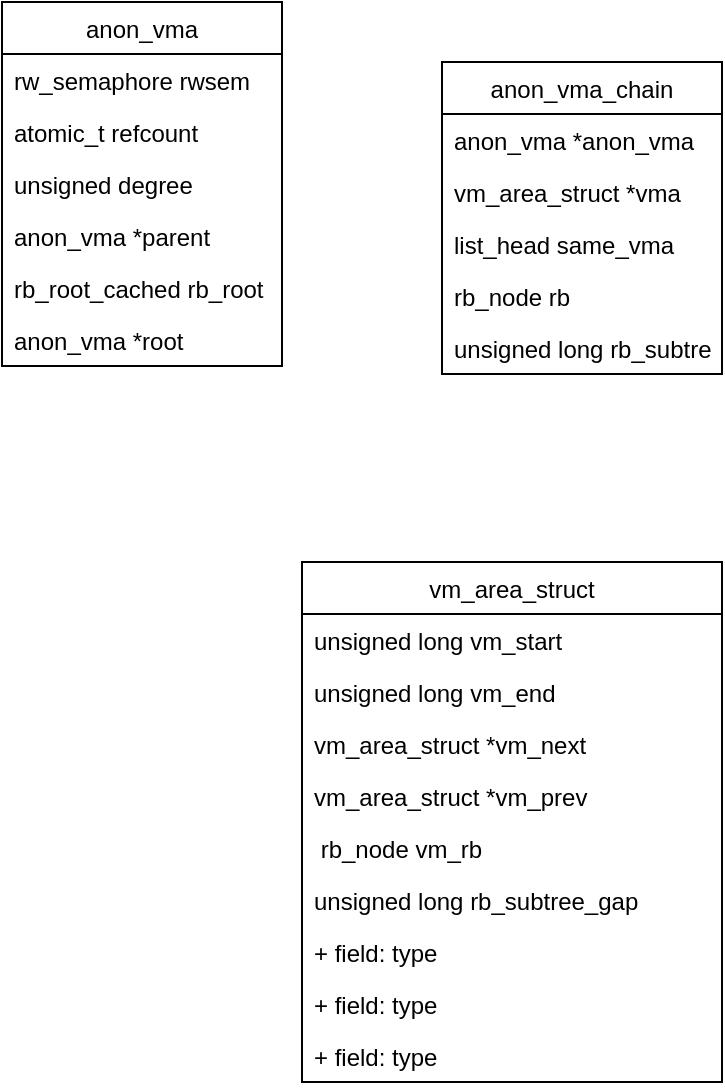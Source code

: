 <mxfile version="13.3.9" type="github">
  <diagram name="Page-1" id="efa7a0a1-bf9b-a30e-e6df-94a7791c09e9">
    <mxGraphModel dx="-300" dy="1673" grid="1" gridSize="10" guides="1" tooltips="1" connect="1" arrows="1" fold="1" page="1" pageScale="1" pageWidth="826" pageHeight="1169" background="#ffffff" math="0" shadow="0">
      <root>
        <mxCell id="0" />
        <mxCell id="1" parent="0" />
        <mxCell id="nwY6m16_pJTLb7L8zrL7-118" value="anon_vma" style="swimlane;fontStyle=0;childLayout=stackLayout;horizontal=1;startSize=26;fillColor=none;horizontalStack=0;resizeParent=1;resizeParentMax=0;resizeLast=0;collapsible=1;marginBottom=0;" parent="1" vertex="1">
          <mxGeometry x="970" y="-1090" width="140" height="182" as="geometry">
            <mxRectangle x="1060" y="-310" width="90" height="26" as="alternateBounds" />
          </mxGeometry>
        </mxCell>
        <mxCell id="nwY6m16_pJTLb7L8zrL7-120" value="rw_semaphore rwsem" style="text;strokeColor=none;fillColor=none;align=left;verticalAlign=top;spacingLeft=4;spacingRight=4;overflow=hidden;rotatable=0;points=[[0,0.5],[1,0.5]];portConstraint=eastwest;" parent="nwY6m16_pJTLb7L8zrL7-118" vertex="1">
          <mxGeometry y="26" width="140" height="26" as="geometry" />
        </mxCell>
        <mxCell id="nwY6m16_pJTLb7L8zrL7-121" value="atomic_t refcount" style="text;strokeColor=none;fillColor=none;align=left;verticalAlign=top;spacingLeft=4;spacingRight=4;overflow=hidden;rotatable=0;points=[[0,0.5],[1,0.5]];portConstraint=eastwest;" parent="nwY6m16_pJTLb7L8zrL7-118" vertex="1">
          <mxGeometry y="52" width="140" height="26" as="geometry" />
        </mxCell>
        <mxCell id="nwY6m16_pJTLb7L8zrL7-122" value="unsigned degree" style="text;strokeColor=none;fillColor=none;align=left;verticalAlign=top;spacingLeft=4;spacingRight=4;overflow=hidden;rotatable=0;points=[[0,0.5],[1,0.5]];portConstraint=eastwest;" parent="nwY6m16_pJTLb7L8zrL7-118" vertex="1">
          <mxGeometry y="78" width="140" height="26" as="geometry" />
        </mxCell>
        <mxCell id="nwY6m16_pJTLb7L8zrL7-123" value="anon_vma *parent" style="text;strokeColor=none;fillColor=none;align=left;verticalAlign=top;spacingLeft=4;spacingRight=4;overflow=hidden;rotatable=0;points=[[0,0.5],[1,0.5]];portConstraint=eastwest;" parent="nwY6m16_pJTLb7L8zrL7-118" vertex="1">
          <mxGeometry y="104" width="140" height="26" as="geometry" />
        </mxCell>
        <mxCell id="nwY6m16_pJTLb7L8zrL7-124" value="rb_root_cached rb_root" style="text;strokeColor=none;fillColor=none;align=left;verticalAlign=top;spacingLeft=4;spacingRight=4;overflow=hidden;rotatable=0;points=[[0,0.5],[1,0.5]];portConstraint=eastwest;" parent="nwY6m16_pJTLb7L8zrL7-118" vertex="1">
          <mxGeometry y="130" width="140" height="26" as="geometry" />
        </mxCell>
        <mxCell id="Bi0oPLQqYDCLdLjuNE8o-12" value="anon_vma *root " style="text;strokeColor=none;fillColor=none;align=left;verticalAlign=top;spacingLeft=4;spacingRight=4;overflow=hidden;rotatable=0;points=[[0,0.5],[1,0.5]];portConstraint=eastwest;" vertex="1" parent="nwY6m16_pJTLb7L8zrL7-118">
          <mxGeometry y="156" width="140" height="26" as="geometry" />
        </mxCell>
        <mxCell id="Bi0oPLQqYDCLdLjuNE8o-1" value="anon_vma_chain" style="swimlane;fontStyle=0;childLayout=stackLayout;horizontal=1;startSize=26;fillColor=none;horizontalStack=0;resizeParent=1;resizeParentMax=0;resizeLast=0;collapsible=1;marginBottom=0;" vertex="1" parent="1">
          <mxGeometry x="1190" y="-1060" width="140" height="156" as="geometry" />
        </mxCell>
        <mxCell id="Bi0oPLQqYDCLdLjuNE8o-3" value="anon_vma *anon_vma" style="text;strokeColor=none;fillColor=none;align=left;verticalAlign=top;spacingLeft=4;spacingRight=4;overflow=hidden;rotatable=0;points=[[0,0.5],[1,0.5]];portConstraint=eastwest;" vertex="1" parent="Bi0oPLQqYDCLdLjuNE8o-1">
          <mxGeometry y="26" width="140" height="26" as="geometry" />
        </mxCell>
        <mxCell id="Bi0oPLQqYDCLdLjuNE8o-2" value="vm_area_struct *vma" style="text;strokeColor=none;fillColor=none;align=left;verticalAlign=top;spacingLeft=4;spacingRight=4;overflow=hidden;rotatable=0;points=[[0,0.5],[1,0.5]];portConstraint=eastwest;" vertex="1" parent="Bi0oPLQqYDCLdLjuNE8o-1">
          <mxGeometry y="52" width="140" height="26" as="geometry" />
        </mxCell>
        <mxCell id="Bi0oPLQqYDCLdLjuNE8o-4" value="list_head same_vma" style="text;strokeColor=none;fillColor=none;align=left;verticalAlign=top;spacingLeft=4;spacingRight=4;overflow=hidden;rotatable=0;points=[[0,0.5],[1,0.5]];portConstraint=eastwest;" vertex="1" parent="Bi0oPLQqYDCLdLjuNE8o-1">
          <mxGeometry y="78" width="140" height="26" as="geometry" />
        </mxCell>
        <mxCell id="Bi0oPLQqYDCLdLjuNE8o-5" value="rb_node rb" style="text;strokeColor=none;fillColor=none;align=left;verticalAlign=top;spacingLeft=4;spacingRight=4;overflow=hidden;rotatable=0;points=[[0,0.5],[1,0.5]];portConstraint=eastwest;" vertex="1" parent="Bi0oPLQqYDCLdLjuNE8o-1">
          <mxGeometry y="104" width="140" height="26" as="geometry" />
        </mxCell>
        <mxCell id="Bi0oPLQqYDCLdLjuNE8o-6" value="unsigned long rb_subtree_last" style="text;strokeColor=none;fillColor=none;align=left;verticalAlign=top;spacingLeft=4;spacingRight=4;overflow=hidden;rotatable=0;points=[[0,0.5],[1,0.5]];portConstraint=eastwest;" vertex="1" parent="Bi0oPLQqYDCLdLjuNE8o-1">
          <mxGeometry y="130" width="140" height="26" as="geometry" />
        </mxCell>
        <mxCell id="Bi0oPLQqYDCLdLjuNE8o-8" value="vm_area_struct" style="swimlane;fontStyle=0;childLayout=stackLayout;horizontal=1;startSize=26;fillColor=none;horizontalStack=0;resizeParent=1;resizeParentMax=0;resizeLast=0;collapsible=1;marginBottom=0;" vertex="1" parent="1">
          <mxGeometry x="1120" y="-810" width="210" height="260" as="geometry" />
        </mxCell>
        <mxCell id="Bi0oPLQqYDCLdLjuNE8o-9" value="unsigned long vm_start" style="text;strokeColor=none;fillColor=none;align=left;verticalAlign=top;spacingLeft=4;spacingRight=4;overflow=hidden;rotatable=0;points=[[0,0.5],[1,0.5]];portConstraint=eastwest;" vertex="1" parent="Bi0oPLQqYDCLdLjuNE8o-8">
          <mxGeometry y="26" width="210" height="26" as="geometry" />
        </mxCell>
        <mxCell id="Bi0oPLQqYDCLdLjuNE8o-10" value="unsigned long vm_end" style="text;strokeColor=none;fillColor=none;align=left;verticalAlign=top;spacingLeft=4;spacingRight=4;overflow=hidden;rotatable=0;points=[[0,0.5],[1,0.5]];portConstraint=eastwest;" vertex="1" parent="Bi0oPLQqYDCLdLjuNE8o-8">
          <mxGeometry y="52" width="210" height="26" as="geometry" />
        </mxCell>
        <mxCell id="Bi0oPLQqYDCLdLjuNE8o-11" value="vm_area_struct *vm_next" style="text;strokeColor=none;fillColor=none;align=left;verticalAlign=top;spacingLeft=4;spacingRight=4;overflow=hidden;rotatable=0;points=[[0,0.5],[1,0.5]];portConstraint=eastwest;" vertex="1" parent="Bi0oPLQqYDCLdLjuNE8o-8">
          <mxGeometry y="78" width="210" height="26" as="geometry" />
        </mxCell>
        <mxCell id="Bi0oPLQqYDCLdLjuNE8o-13" value="vm_area_struct *vm_prev" style="text;strokeColor=none;fillColor=none;align=left;verticalAlign=top;spacingLeft=4;spacingRight=4;overflow=hidden;rotatable=0;points=[[0,0.5],[1,0.5]];portConstraint=eastwest;" vertex="1" parent="Bi0oPLQqYDCLdLjuNE8o-8">
          <mxGeometry y="104" width="210" height="26" as="geometry" />
        </mxCell>
        <mxCell id="Bi0oPLQqYDCLdLjuNE8o-14" value=" rb_node vm_rb" style="text;strokeColor=none;fillColor=none;align=left;verticalAlign=top;spacingLeft=4;spacingRight=4;overflow=hidden;rotatable=0;points=[[0,0.5],[1,0.5]];portConstraint=eastwest;" vertex="1" parent="Bi0oPLQqYDCLdLjuNE8o-8">
          <mxGeometry y="130" width="210" height="26" as="geometry" />
        </mxCell>
        <mxCell id="Bi0oPLQqYDCLdLjuNE8o-15" value="unsigned long rb_subtree_gap" style="text;strokeColor=none;fillColor=none;align=left;verticalAlign=top;spacingLeft=4;spacingRight=4;overflow=hidden;rotatable=0;points=[[0,0.5],[1,0.5]];portConstraint=eastwest;" vertex="1" parent="Bi0oPLQqYDCLdLjuNE8o-8">
          <mxGeometry y="156" width="210" height="26" as="geometry" />
        </mxCell>
        <mxCell id="Bi0oPLQqYDCLdLjuNE8o-16" value="+ field: type" style="text;strokeColor=none;fillColor=none;align=left;verticalAlign=top;spacingLeft=4;spacingRight=4;overflow=hidden;rotatable=0;points=[[0,0.5],[1,0.5]];portConstraint=eastwest;" vertex="1" parent="Bi0oPLQqYDCLdLjuNE8o-8">
          <mxGeometry y="182" width="210" height="26" as="geometry" />
        </mxCell>
        <mxCell id="Bi0oPLQqYDCLdLjuNE8o-17" value="+ field: type" style="text;strokeColor=none;fillColor=none;align=left;verticalAlign=top;spacingLeft=4;spacingRight=4;overflow=hidden;rotatable=0;points=[[0,0.5],[1,0.5]];portConstraint=eastwest;" vertex="1" parent="Bi0oPLQqYDCLdLjuNE8o-8">
          <mxGeometry y="208" width="210" height="26" as="geometry" />
        </mxCell>
        <mxCell id="Bi0oPLQqYDCLdLjuNE8o-18" value="+ field: type" style="text;strokeColor=none;fillColor=none;align=left;verticalAlign=top;spacingLeft=4;spacingRight=4;overflow=hidden;rotatable=0;points=[[0,0.5],[1,0.5]];portConstraint=eastwest;" vertex="1" parent="Bi0oPLQqYDCLdLjuNE8o-8">
          <mxGeometry y="234" width="210" height="26" as="geometry" />
        </mxCell>
      </root>
    </mxGraphModel>
  </diagram>
</mxfile>
